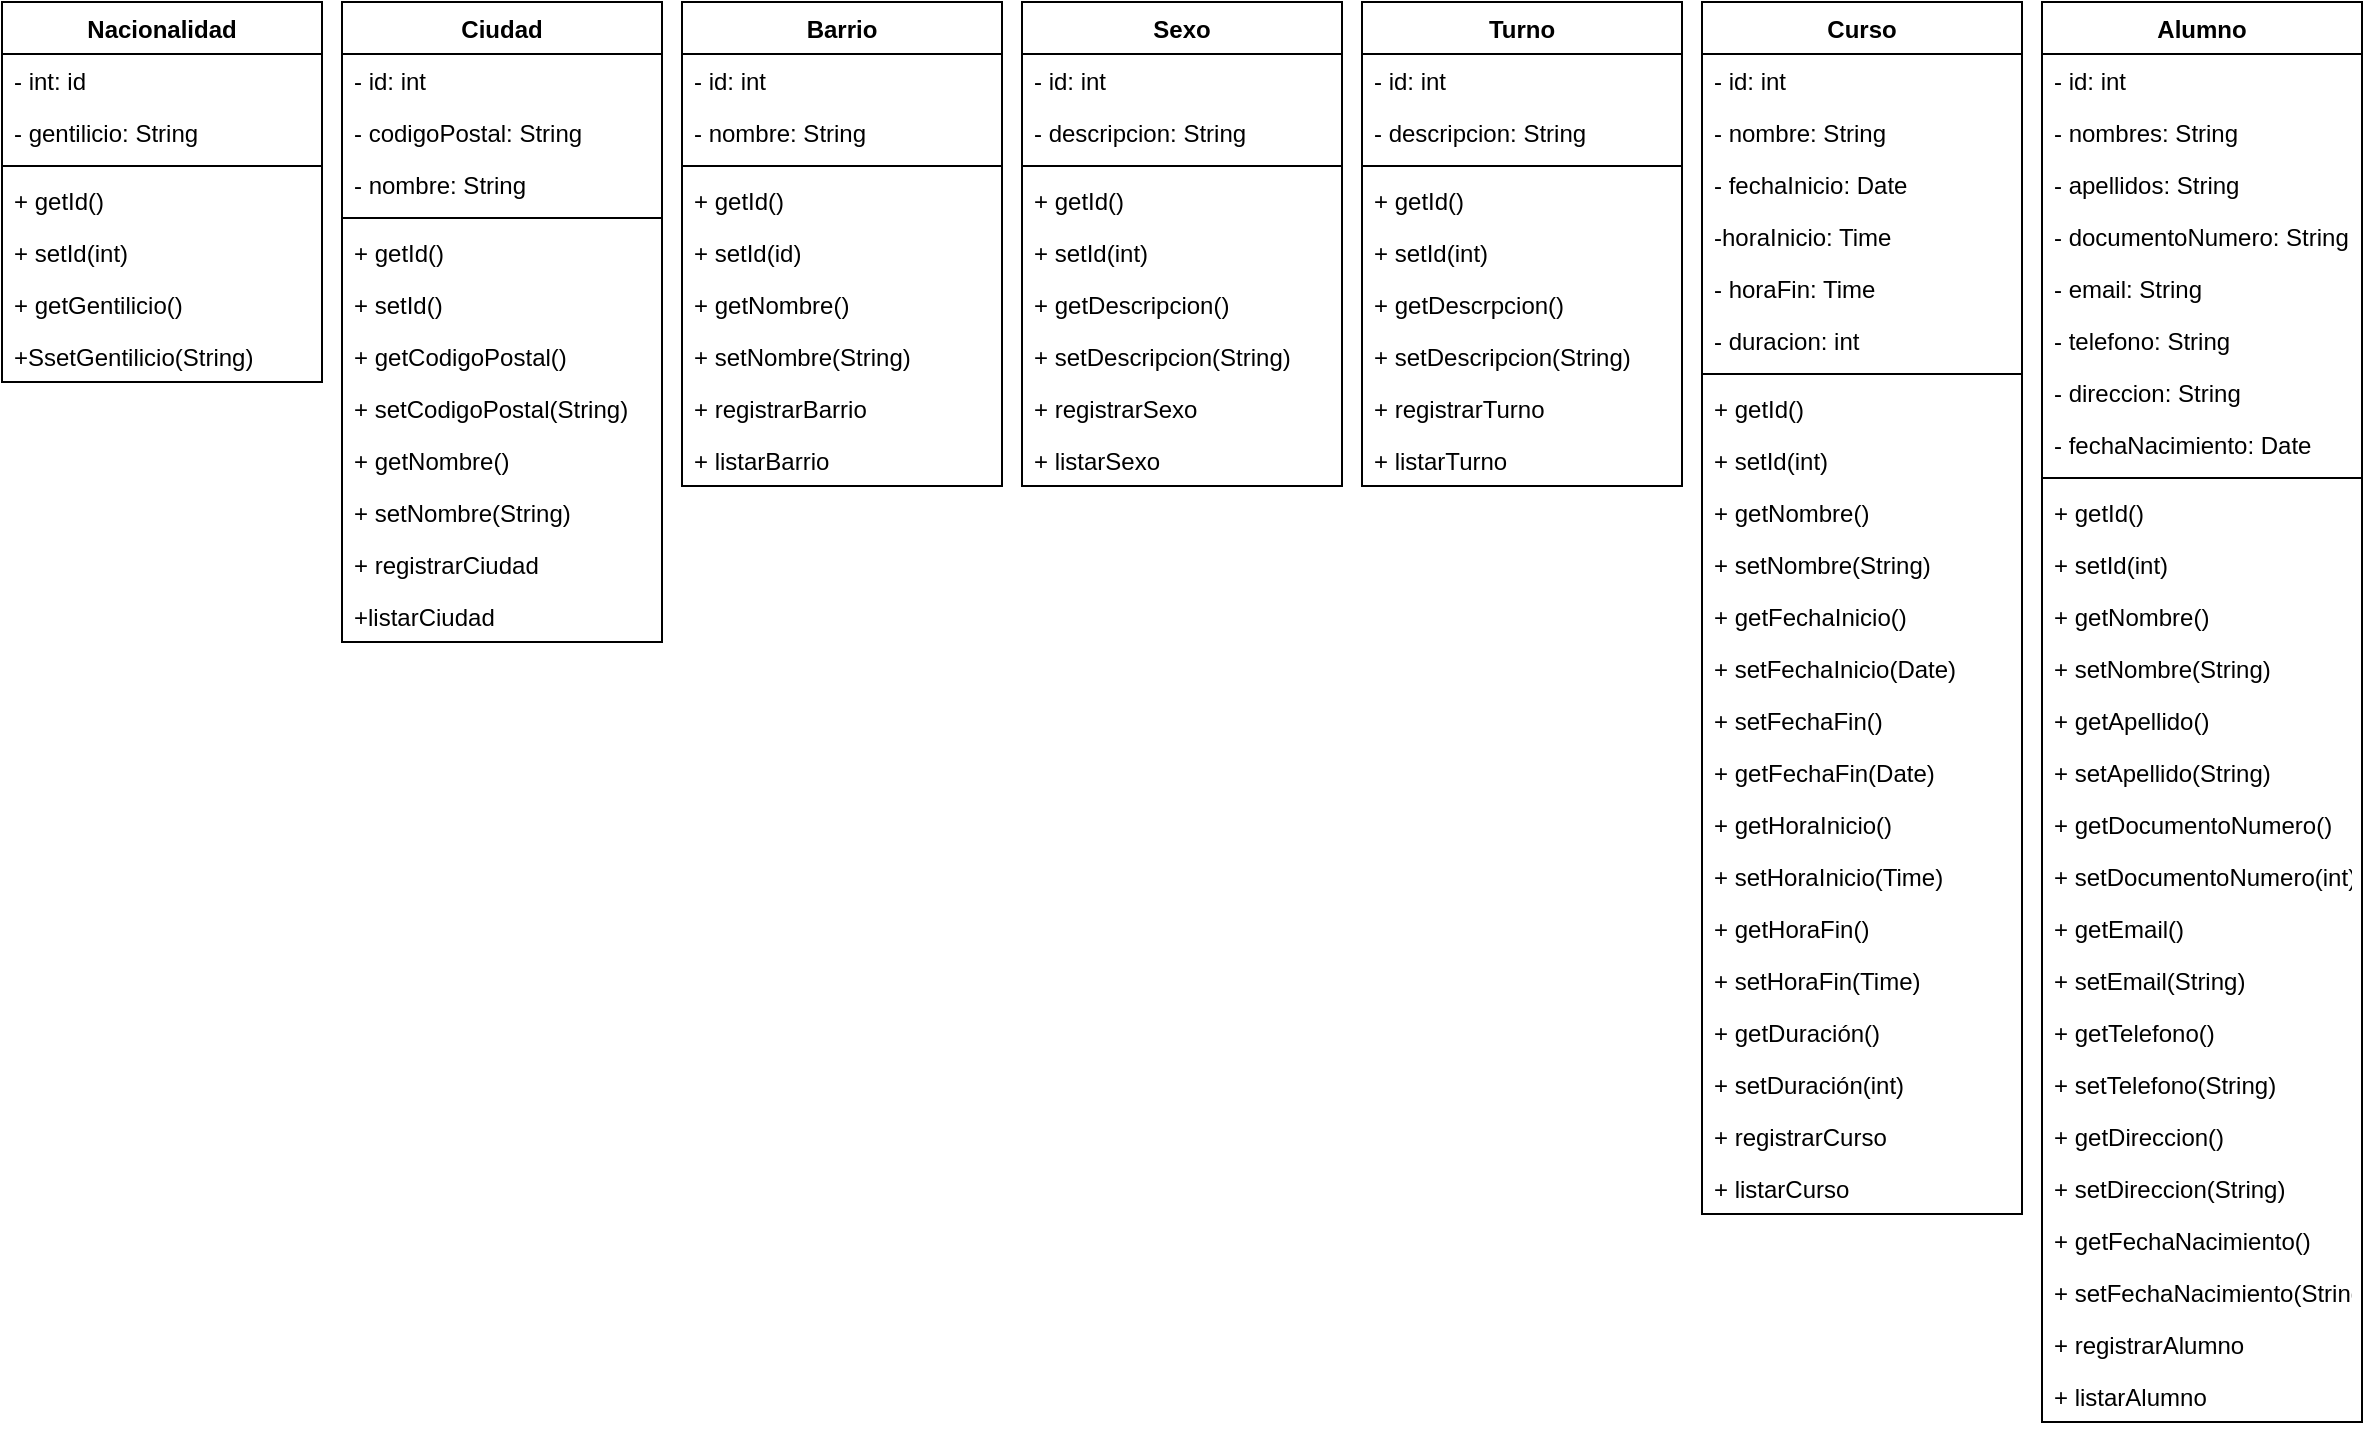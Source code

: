 <mxfile version="20.3.0" type="device"><diagram id="rn4-m8LxekNhN5ATVq9u" name="Página-1"><mxGraphModel dx="766" dy="553" grid="1" gridSize="10" guides="1" tooltips="1" connect="1" arrows="1" fold="1" page="1" pageScale="1" pageWidth="3300" pageHeight="4681" math="0" shadow="0"><root><mxCell id="0"/><mxCell id="1" parent="0"/><mxCell id="VQBss0FVdauAFcU__9U2-1" value="Ciudad" style="swimlane;fontStyle=1;align=center;verticalAlign=top;childLayout=stackLayout;horizontal=1;startSize=26;horizontalStack=0;resizeParent=1;resizeParentMax=0;resizeLast=0;collapsible=1;marginBottom=0;" vertex="1" parent="1"><mxGeometry x="210" y="150" width="160" height="320" as="geometry"/></mxCell><mxCell id="VQBss0FVdauAFcU__9U2-2" value="- id: int" style="text;strokeColor=none;fillColor=none;align=left;verticalAlign=top;spacingLeft=4;spacingRight=4;overflow=hidden;rotatable=0;points=[[0,0.5],[1,0.5]];portConstraint=eastwest;" vertex="1" parent="VQBss0FVdauAFcU__9U2-1"><mxGeometry y="26" width="160" height="26" as="geometry"/></mxCell><mxCell id="VQBss0FVdauAFcU__9U2-5" value="- codigoPostal: String" style="text;strokeColor=none;fillColor=none;align=left;verticalAlign=top;spacingLeft=4;spacingRight=4;overflow=hidden;rotatable=0;points=[[0,0.5],[1,0.5]];portConstraint=eastwest;" vertex="1" parent="VQBss0FVdauAFcU__9U2-1"><mxGeometry y="52" width="160" height="26" as="geometry"/></mxCell><mxCell id="VQBss0FVdauAFcU__9U2-6" value="- nombre: String" style="text;strokeColor=none;fillColor=none;align=left;verticalAlign=top;spacingLeft=4;spacingRight=4;overflow=hidden;rotatable=0;points=[[0,0.5],[1,0.5]];portConstraint=eastwest;" vertex="1" parent="VQBss0FVdauAFcU__9U2-1"><mxGeometry y="78" width="160" height="26" as="geometry"/></mxCell><mxCell id="VQBss0FVdauAFcU__9U2-3" value="" style="line;strokeWidth=1;fillColor=none;align=left;verticalAlign=middle;spacingTop=-1;spacingLeft=3;spacingRight=3;rotatable=0;labelPosition=right;points=[];portConstraint=eastwest;strokeColor=inherit;" vertex="1" parent="VQBss0FVdauAFcU__9U2-1"><mxGeometry y="104" width="160" height="8" as="geometry"/></mxCell><mxCell id="VQBss0FVdauAFcU__9U2-4" value="+ getId()" style="text;strokeColor=none;fillColor=none;align=left;verticalAlign=top;spacingLeft=4;spacingRight=4;overflow=hidden;rotatable=0;points=[[0,0.5],[1,0.5]];portConstraint=eastwest;" vertex="1" parent="VQBss0FVdauAFcU__9U2-1"><mxGeometry y="112" width="160" height="26" as="geometry"/></mxCell><mxCell id="VQBss0FVdauAFcU__9U2-7" value="+ setId()" style="text;strokeColor=none;fillColor=none;align=left;verticalAlign=top;spacingLeft=4;spacingRight=4;overflow=hidden;rotatable=0;points=[[0,0.5],[1,0.5]];portConstraint=eastwest;" vertex="1" parent="VQBss0FVdauAFcU__9U2-1"><mxGeometry y="138" width="160" height="26" as="geometry"/></mxCell><mxCell id="VQBss0FVdauAFcU__9U2-8" value="+ getCodigoPostal()" style="text;strokeColor=none;fillColor=none;align=left;verticalAlign=top;spacingLeft=4;spacingRight=4;overflow=hidden;rotatable=0;points=[[0,0.5],[1,0.5]];portConstraint=eastwest;" vertex="1" parent="VQBss0FVdauAFcU__9U2-1"><mxGeometry y="164" width="160" height="26" as="geometry"/></mxCell><mxCell id="VQBss0FVdauAFcU__9U2-10" value="+ setCodigoPostal(String)" style="text;strokeColor=none;fillColor=none;align=left;verticalAlign=top;spacingLeft=4;spacingRight=4;overflow=hidden;rotatable=0;points=[[0,0.5],[1,0.5]];portConstraint=eastwest;" vertex="1" parent="VQBss0FVdauAFcU__9U2-1"><mxGeometry y="190" width="160" height="26" as="geometry"/></mxCell><mxCell id="VQBss0FVdauAFcU__9U2-9" value="+ getNombre()" style="text;strokeColor=none;fillColor=none;align=left;verticalAlign=top;spacingLeft=4;spacingRight=4;overflow=hidden;rotatable=0;points=[[0,0.5],[1,0.5]];portConstraint=eastwest;" vertex="1" parent="VQBss0FVdauAFcU__9U2-1"><mxGeometry y="216" width="160" height="26" as="geometry"/></mxCell><mxCell id="VQBss0FVdauAFcU__9U2-11" value="+ setNombre(String)" style="text;strokeColor=none;fillColor=none;align=left;verticalAlign=top;spacingLeft=4;spacingRight=4;overflow=hidden;rotatable=0;points=[[0,0.5],[1,0.5]];portConstraint=eastwest;" vertex="1" parent="VQBss0FVdauAFcU__9U2-1"><mxGeometry y="242" width="160" height="26" as="geometry"/></mxCell><mxCell id="VQBss0FVdauAFcU__9U2-12" value="+ registrarCiudad " style="text;strokeColor=none;fillColor=none;align=left;verticalAlign=top;spacingLeft=4;spacingRight=4;overflow=hidden;rotatable=0;points=[[0,0.5],[1,0.5]];portConstraint=eastwest;" vertex="1" parent="VQBss0FVdauAFcU__9U2-1"><mxGeometry y="268" width="160" height="26" as="geometry"/></mxCell><mxCell id="VQBss0FVdauAFcU__9U2-13" value="+listarCiudad" style="text;strokeColor=none;fillColor=none;align=left;verticalAlign=top;spacingLeft=4;spacingRight=4;overflow=hidden;rotatable=0;points=[[0,0.5],[1,0.5]];portConstraint=eastwest;" vertex="1" parent="VQBss0FVdauAFcU__9U2-1"><mxGeometry y="294" width="160" height="26" as="geometry"/></mxCell><mxCell id="VQBss0FVdauAFcU__9U2-31" value="Barrio" style="swimlane;fontStyle=1;align=center;verticalAlign=top;childLayout=stackLayout;horizontal=1;startSize=26;horizontalStack=0;resizeParent=1;resizeParentMax=0;resizeLast=0;collapsible=1;marginBottom=0;" vertex="1" parent="1"><mxGeometry x="380" y="150" width="160" height="242" as="geometry"/></mxCell><mxCell id="VQBss0FVdauAFcU__9U2-32" value="- id: int" style="text;strokeColor=none;fillColor=none;align=left;verticalAlign=top;spacingLeft=4;spacingRight=4;overflow=hidden;rotatable=0;points=[[0,0.5],[1,0.5]];portConstraint=eastwest;" vertex="1" parent="VQBss0FVdauAFcU__9U2-31"><mxGeometry y="26" width="160" height="26" as="geometry"/></mxCell><mxCell id="VQBss0FVdauAFcU__9U2-44" value="- nombre: String" style="text;strokeColor=none;fillColor=none;align=left;verticalAlign=top;spacingLeft=4;spacingRight=4;overflow=hidden;rotatable=0;points=[[0,0.5],[1,0.5]];portConstraint=eastwest;" vertex="1" parent="VQBss0FVdauAFcU__9U2-31"><mxGeometry y="52" width="160" height="26" as="geometry"/></mxCell><mxCell id="VQBss0FVdauAFcU__9U2-33" value="" style="line;strokeWidth=1;fillColor=none;align=left;verticalAlign=middle;spacingTop=-1;spacingLeft=3;spacingRight=3;rotatable=0;labelPosition=right;points=[];portConstraint=eastwest;strokeColor=inherit;" vertex="1" parent="VQBss0FVdauAFcU__9U2-31"><mxGeometry y="78" width="160" height="8" as="geometry"/></mxCell><mxCell id="VQBss0FVdauAFcU__9U2-45" value="+ getId()" style="text;strokeColor=none;fillColor=none;align=left;verticalAlign=top;spacingLeft=4;spacingRight=4;overflow=hidden;rotatable=0;points=[[0,0.5],[1,0.5]];portConstraint=eastwest;" vertex="1" parent="VQBss0FVdauAFcU__9U2-31"><mxGeometry y="86" width="160" height="26" as="geometry"/></mxCell><mxCell id="VQBss0FVdauAFcU__9U2-46" value="+ setId(id)" style="text;strokeColor=none;fillColor=none;align=left;verticalAlign=top;spacingLeft=4;spacingRight=4;overflow=hidden;rotatable=0;points=[[0,0.5],[1,0.5]];portConstraint=eastwest;" vertex="1" parent="VQBss0FVdauAFcU__9U2-31"><mxGeometry y="112" width="160" height="26" as="geometry"/></mxCell><mxCell id="VQBss0FVdauAFcU__9U2-47" value="+ getNombre()" style="text;strokeColor=none;fillColor=none;align=left;verticalAlign=top;spacingLeft=4;spacingRight=4;overflow=hidden;rotatable=0;points=[[0,0.5],[1,0.5]];portConstraint=eastwest;" vertex="1" parent="VQBss0FVdauAFcU__9U2-31"><mxGeometry y="138" width="160" height="26" as="geometry"/></mxCell><mxCell id="VQBss0FVdauAFcU__9U2-49" value="+ setNombre(String)" style="text;strokeColor=none;fillColor=none;align=left;verticalAlign=top;spacingLeft=4;spacingRight=4;overflow=hidden;rotatable=0;points=[[0,0.5],[1,0.5]];portConstraint=eastwest;" vertex="1" parent="VQBss0FVdauAFcU__9U2-31"><mxGeometry y="164" width="160" height="26" as="geometry"/></mxCell><mxCell id="VQBss0FVdauAFcU__9U2-48" value="+ registrarBarrio" style="text;strokeColor=none;fillColor=none;align=left;verticalAlign=top;spacingLeft=4;spacingRight=4;overflow=hidden;rotatable=0;points=[[0,0.5],[1,0.5]];portConstraint=eastwest;" vertex="1" parent="VQBss0FVdauAFcU__9U2-31"><mxGeometry y="190" width="160" height="26" as="geometry"/></mxCell><mxCell id="VQBss0FVdauAFcU__9U2-34" value="+ listarBarrio" style="text;strokeColor=none;fillColor=none;align=left;verticalAlign=top;spacingLeft=4;spacingRight=4;overflow=hidden;rotatable=0;points=[[0,0.5],[1,0.5]];portConstraint=eastwest;" vertex="1" parent="VQBss0FVdauAFcU__9U2-31"><mxGeometry y="216" width="160" height="26" as="geometry"/></mxCell><mxCell id="VQBss0FVdauAFcU__9U2-36" value="Nacionalidad" style="swimlane;fontStyle=1;align=center;verticalAlign=top;childLayout=stackLayout;horizontal=1;startSize=26;horizontalStack=0;resizeParent=1;resizeParentMax=0;resizeLast=0;collapsible=1;marginBottom=0;" vertex="1" parent="1"><mxGeometry x="40" y="150" width="160" height="190" as="geometry"/></mxCell><mxCell id="VQBss0FVdauAFcU__9U2-37" value="- int: id" style="text;strokeColor=none;fillColor=none;align=left;verticalAlign=top;spacingLeft=4;spacingRight=4;overflow=hidden;rotatable=0;points=[[0,0.5],[1,0.5]];portConstraint=eastwest;" vertex="1" parent="VQBss0FVdauAFcU__9U2-36"><mxGeometry y="26" width="160" height="26" as="geometry"/></mxCell><mxCell id="VQBss0FVdauAFcU__9U2-40" value="- gentilicio: String" style="text;strokeColor=none;fillColor=none;align=left;verticalAlign=top;spacingLeft=4;spacingRight=4;overflow=hidden;rotatable=0;points=[[0,0.5],[1,0.5]];portConstraint=eastwest;" vertex="1" parent="VQBss0FVdauAFcU__9U2-36"><mxGeometry y="52" width="160" height="26" as="geometry"/></mxCell><mxCell id="VQBss0FVdauAFcU__9U2-38" value="" style="line;strokeWidth=1;fillColor=none;align=left;verticalAlign=middle;spacingTop=-1;spacingLeft=3;spacingRight=3;rotatable=0;labelPosition=right;points=[];portConstraint=eastwest;strokeColor=inherit;" vertex="1" parent="VQBss0FVdauAFcU__9U2-36"><mxGeometry y="78" width="160" height="8" as="geometry"/></mxCell><mxCell id="VQBss0FVdauAFcU__9U2-39" value="+ getId()" style="text;strokeColor=none;fillColor=none;align=left;verticalAlign=top;spacingLeft=4;spacingRight=4;overflow=hidden;rotatable=0;points=[[0,0.5],[1,0.5]];portConstraint=eastwest;" vertex="1" parent="VQBss0FVdauAFcU__9U2-36"><mxGeometry y="86" width="160" height="26" as="geometry"/></mxCell><mxCell id="VQBss0FVdauAFcU__9U2-41" value="+ setId(int)" style="text;strokeColor=none;fillColor=none;align=left;verticalAlign=top;spacingLeft=4;spacingRight=4;overflow=hidden;rotatable=0;points=[[0,0.5],[1,0.5]];portConstraint=eastwest;" vertex="1" parent="VQBss0FVdauAFcU__9U2-36"><mxGeometry y="112" width="160" height="26" as="geometry"/></mxCell><mxCell id="VQBss0FVdauAFcU__9U2-42" value="+ getGentilicio()" style="text;strokeColor=none;fillColor=none;align=left;verticalAlign=top;spacingLeft=4;spacingRight=4;overflow=hidden;rotatable=0;points=[[0,0.5],[1,0.5]];portConstraint=eastwest;" vertex="1" parent="VQBss0FVdauAFcU__9U2-36"><mxGeometry y="138" width="160" height="26" as="geometry"/></mxCell><mxCell id="VQBss0FVdauAFcU__9U2-43" value="+SsetGentilicio(String)" style="text;strokeColor=none;fillColor=none;align=left;verticalAlign=top;spacingLeft=4;spacingRight=4;overflow=hidden;rotatable=0;points=[[0,0.5],[1,0.5]];portConstraint=eastwest;" vertex="1" parent="VQBss0FVdauAFcU__9U2-36"><mxGeometry y="164" width="160" height="26" as="geometry"/></mxCell><mxCell id="VQBss0FVdauAFcU__9U2-50" value="Sexo" style="swimlane;fontStyle=1;align=center;verticalAlign=top;childLayout=stackLayout;horizontal=1;startSize=26;horizontalStack=0;resizeParent=1;resizeParentMax=0;resizeLast=0;collapsible=1;marginBottom=0;" vertex="1" parent="1"><mxGeometry x="550" y="150" width="160" height="242" as="geometry"/></mxCell><mxCell id="VQBss0FVdauAFcU__9U2-51" value="- id: int" style="text;strokeColor=none;fillColor=none;align=left;verticalAlign=top;spacingLeft=4;spacingRight=4;overflow=hidden;rotatable=0;points=[[0,0.5],[1,0.5]];portConstraint=eastwest;" vertex="1" parent="VQBss0FVdauAFcU__9U2-50"><mxGeometry y="26" width="160" height="26" as="geometry"/></mxCell><mxCell id="VQBss0FVdauAFcU__9U2-54" value="- descripcion: String" style="text;strokeColor=none;fillColor=none;align=left;verticalAlign=top;spacingLeft=4;spacingRight=4;overflow=hidden;rotatable=0;points=[[0,0.5],[1,0.5]];portConstraint=eastwest;" vertex="1" parent="VQBss0FVdauAFcU__9U2-50"><mxGeometry y="52" width="160" height="26" as="geometry"/></mxCell><mxCell id="VQBss0FVdauAFcU__9U2-52" value="" style="line;strokeWidth=1;fillColor=none;align=left;verticalAlign=middle;spacingTop=-1;spacingLeft=3;spacingRight=3;rotatable=0;labelPosition=right;points=[];portConstraint=eastwest;strokeColor=inherit;" vertex="1" parent="VQBss0FVdauAFcU__9U2-50"><mxGeometry y="78" width="160" height="8" as="geometry"/></mxCell><mxCell id="VQBss0FVdauAFcU__9U2-53" value="+ getId()" style="text;strokeColor=none;fillColor=none;align=left;verticalAlign=top;spacingLeft=4;spacingRight=4;overflow=hidden;rotatable=0;points=[[0,0.5],[1,0.5]];portConstraint=eastwest;" vertex="1" parent="VQBss0FVdauAFcU__9U2-50"><mxGeometry y="86" width="160" height="26" as="geometry"/></mxCell><mxCell id="VQBss0FVdauAFcU__9U2-55" value="+ setId(int)" style="text;strokeColor=none;fillColor=none;align=left;verticalAlign=top;spacingLeft=4;spacingRight=4;overflow=hidden;rotatable=0;points=[[0,0.5],[1,0.5]];portConstraint=eastwest;" vertex="1" parent="VQBss0FVdauAFcU__9U2-50"><mxGeometry y="112" width="160" height="26" as="geometry"/></mxCell><mxCell id="VQBss0FVdauAFcU__9U2-56" value="+ getDescripcion()" style="text;strokeColor=none;fillColor=none;align=left;verticalAlign=top;spacingLeft=4;spacingRight=4;overflow=hidden;rotatable=0;points=[[0,0.5],[1,0.5]];portConstraint=eastwest;" vertex="1" parent="VQBss0FVdauAFcU__9U2-50"><mxGeometry y="138" width="160" height="26" as="geometry"/></mxCell><mxCell id="VQBss0FVdauAFcU__9U2-57" value="+ setDescripcion(String)" style="text;strokeColor=none;fillColor=none;align=left;verticalAlign=top;spacingLeft=4;spacingRight=4;overflow=hidden;rotatable=0;points=[[0,0.5],[1,0.5]];portConstraint=eastwest;" vertex="1" parent="VQBss0FVdauAFcU__9U2-50"><mxGeometry y="164" width="160" height="26" as="geometry"/></mxCell><mxCell id="VQBss0FVdauAFcU__9U2-58" value="+ registrarSexo" style="text;strokeColor=none;fillColor=none;align=left;verticalAlign=top;spacingLeft=4;spacingRight=4;overflow=hidden;rotatable=0;points=[[0,0.5],[1,0.5]];portConstraint=eastwest;" vertex="1" parent="VQBss0FVdauAFcU__9U2-50"><mxGeometry y="190" width="160" height="26" as="geometry"/></mxCell><mxCell id="VQBss0FVdauAFcU__9U2-59" value="+ listarSexo" style="text;strokeColor=none;fillColor=none;align=left;verticalAlign=top;spacingLeft=4;spacingRight=4;overflow=hidden;rotatable=0;points=[[0,0.5],[1,0.5]];portConstraint=eastwest;" vertex="1" parent="VQBss0FVdauAFcU__9U2-50"><mxGeometry y="216" width="160" height="26" as="geometry"/></mxCell><mxCell id="VQBss0FVdauAFcU__9U2-60" value="Turno" style="swimlane;fontStyle=1;align=center;verticalAlign=top;childLayout=stackLayout;horizontal=1;startSize=26;horizontalStack=0;resizeParent=1;resizeParentMax=0;resizeLast=0;collapsible=1;marginBottom=0;" vertex="1" parent="1"><mxGeometry x="720" y="150" width="160" height="242" as="geometry"/></mxCell><mxCell id="VQBss0FVdauAFcU__9U2-61" value="- id: int" style="text;strokeColor=none;fillColor=none;align=left;verticalAlign=top;spacingLeft=4;spacingRight=4;overflow=hidden;rotatable=0;points=[[0,0.5],[1,0.5]];portConstraint=eastwest;" vertex="1" parent="VQBss0FVdauAFcU__9U2-60"><mxGeometry y="26" width="160" height="26" as="geometry"/></mxCell><mxCell id="VQBss0FVdauAFcU__9U2-64" value="- descripcion: String" style="text;strokeColor=none;fillColor=none;align=left;verticalAlign=top;spacingLeft=4;spacingRight=4;overflow=hidden;rotatable=0;points=[[0,0.5],[1,0.5]];portConstraint=eastwest;" vertex="1" parent="VQBss0FVdauAFcU__9U2-60"><mxGeometry y="52" width="160" height="26" as="geometry"/></mxCell><mxCell id="VQBss0FVdauAFcU__9U2-62" value="" style="line;strokeWidth=1;fillColor=none;align=left;verticalAlign=middle;spacingTop=-1;spacingLeft=3;spacingRight=3;rotatable=0;labelPosition=right;points=[];portConstraint=eastwest;strokeColor=inherit;" vertex="1" parent="VQBss0FVdauAFcU__9U2-60"><mxGeometry y="78" width="160" height="8" as="geometry"/></mxCell><mxCell id="VQBss0FVdauAFcU__9U2-63" value="+ getId()" style="text;strokeColor=none;fillColor=none;align=left;verticalAlign=top;spacingLeft=4;spacingRight=4;overflow=hidden;rotatable=0;points=[[0,0.5],[1,0.5]];portConstraint=eastwest;" vertex="1" parent="VQBss0FVdauAFcU__9U2-60"><mxGeometry y="86" width="160" height="26" as="geometry"/></mxCell><mxCell id="VQBss0FVdauAFcU__9U2-65" value="+ setId(int)" style="text;strokeColor=none;fillColor=none;align=left;verticalAlign=top;spacingLeft=4;spacingRight=4;overflow=hidden;rotatable=0;points=[[0,0.5],[1,0.5]];portConstraint=eastwest;" vertex="1" parent="VQBss0FVdauAFcU__9U2-60"><mxGeometry y="112" width="160" height="26" as="geometry"/></mxCell><mxCell id="VQBss0FVdauAFcU__9U2-67" value="+ getDescrpcion()" style="text;strokeColor=none;fillColor=none;align=left;verticalAlign=top;spacingLeft=4;spacingRight=4;overflow=hidden;rotatable=0;points=[[0,0.5],[1,0.5]];portConstraint=eastwest;" vertex="1" parent="VQBss0FVdauAFcU__9U2-60"><mxGeometry y="138" width="160" height="26" as="geometry"/></mxCell><mxCell id="VQBss0FVdauAFcU__9U2-66" value="+ setDescripcion(String)" style="text;strokeColor=none;fillColor=none;align=left;verticalAlign=top;spacingLeft=4;spacingRight=4;overflow=hidden;rotatable=0;points=[[0,0.5],[1,0.5]];portConstraint=eastwest;" vertex="1" parent="VQBss0FVdauAFcU__9U2-60"><mxGeometry y="164" width="160" height="26" as="geometry"/></mxCell><mxCell id="VQBss0FVdauAFcU__9U2-68" value="+ registrarTurno" style="text;strokeColor=none;fillColor=none;align=left;verticalAlign=top;spacingLeft=4;spacingRight=4;overflow=hidden;rotatable=0;points=[[0,0.5],[1,0.5]];portConstraint=eastwest;" vertex="1" parent="VQBss0FVdauAFcU__9U2-60"><mxGeometry y="190" width="160" height="26" as="geometry"/></mxCell><mxCell id="VQBss0FVdauAFcU__9U2-69" value="+ listarTurno" style="text;strokeColor=none;fillColor=none;align=left;verticalAlign=top;spacingLeft=4;spacingRight=4;overflow=hidden;rotatable=0;points=[[0,0.5],[1,0.5]];portConstraint=eastwest;" vertex="1" parent="VQBss0FVdauAFcU__9U2-60"><mxGeometry y="216" width="160" height="26" as="geometry"/></mxCell><mxCell id="VQBss0FVdauAFcU__9U2-70" value="Curso" style="swimlane;fontStyle=1;align=center;verticalAlign=top;childLayout=stackLayout;horizontal=1;startSize=26;horizontalStack=0;resizeParent=1;resizeParentMax=0;resizeLast=0;collapsible=1;marginBottom=0;" vertex="1" parent="1"><mxGeometry x="890" y="150" width="160" height="606" as="geometry"/></mxCell><mxCell id="VQBss0FVdauAFcU__9U2-71" value="- id: int" style="text;strokeColor=none;fillColor=none;align=left;verticalAlign=top;spacingLeft=4;spacingRight=4;overflow=hidden;rotatable=0;points=[[0,0.5],[1,0.5]];portConstraint=eastwest;" vertex="1" parent="VQBss0FVdauAFcU__9U2-70"><mxGeometry y="26" width="160" height="26" as="geometry"/></mxCell><mxCell id="VQBss0FVdauAFcU__9U2-74" value="- nombre: String" style="text;strokeColor=none;fillColor=none;align=left;verticalAlign=top;spacingLeft=4;spacingRight=4;overflow=hidden;rotatable=0;points=[[0,0.5],[1,0.5]];portConstraint=eastwest;" vertex="1" parent="VQBss0FVdauAFcU__9U2-70"><mxGeometry y="52" width="160" height="26" as="geometry"/></mxCell><mxCell id="VQBss0FVdauAFcU__9U2-75" value="- fechaInicio: Date" style="text;strokeColor=none;fillColor=none;align=left;verticalAlign=top;spacingLeft=4;spacingRight=4;overflow=hidden;rotatable=0;points=[[0,0.5],[1,0.5]];portConstraint=eastwest;" vertex="1" parent="VQBss0FVdauAFcU__9U2-70"><mxGeometry y="78" width="160" height="26" as="geometry"/></mxCell><mxCell id="VQBss0FVdauAFcU__9U2-77" value="-horaInicio: Time" style="text;strokeColor=none;fillColor=none;align=left;verticalAlign=top;spacingLeft=4;spacingRight=4;overflow=hidden;rotatable=0;points=[[0,0.5],[1,0.5]];portConstraint=eastwest;" vertex="1" parent="VQBss0FVdauAFcU__9U2-70"><mxGeometry y="104" width="160" height="26" as="geometry"/></mxCell><mxCell id="VQBss0FVdauAFcU__9U2-76" value="- horaFin: Time" style="text;strokeColor=none;fillColor=none;align=left;verticalAlign=top;spacingLeft=4;spacingRight=4;overflow=hidden;rotatable=0;points=[[0,0.5],[1,0.5]];portConstraint=eastwest;" vertex="1" parent="VQBss0FVdauAFcU__9U2-70"><mxGeometry y="130" width="160" height="26" as="geometry"/></mxCell><mxCell id="VQBss0FVdauAFcU__9U2-78" value="- duracion: int" style="text;strokeColor=none;fillColor=none;align=left;verticalAlign=top;spacingLeft=4;spacingRight=4;overflow=hidden;rotatable=0;points=[[0,0.5],[1,0.5]];portConstraint=eastwest;" vertex="1" parent="VQBss0FVdauAFcU__9U2-70"><mxGeometry y="156" width="160" height="26" as="geometry"/></mxCell><mxCell id="VQBss0FVdauAFcU__9U2-72" value="" style="line;strokeWidth=1;fillColor=none;align=left;verticalAlign=middle;spacingTop=-1;spacingLeft=3;spacingRight=3;rotatable=0;labelPosition=right;points=[];portConstraint=eastwest;strokeColor=inherit;" vertex="1" parent="VQBss0FVdauAFcU__9U2-70"><mxGeometry y="182" width="160" height="8" as="geometry"/></mxCell><mxCell id="VQBss0FVdauAFcU__9U2-73" value="+ getId()" style="text;strokeColor=none;fillColor=none;align=left;verticalAlign=top;spacingLeft=4;spacingRight=4;overflow=hidden;rotatable=0;points=[[0,0.5],[1,0.5]];portConstraint=eastwest;" vertex="1" parent="VQBss0FVdauAFcU__9U2-70"><mxGeometry y="190" width="160" height="26" as="geometry"/></mxCell><mxCell id="VQBss0FVdauAFcU__9U2-80" value="+ setId(int)" style="text;strokeColor=none;fillColor=none;align=left;verticalAlign=top;spacingLeft=4;spacingRight=4;overflow=hidden;rotatable=0;points=[[0,0.5],[1,0.5]];portConstraint=eastwest;" vertex="1" parent="VQBss0FVdauAFcU__9U2-70"><mxGeometry y="216" width="160" height="26" as="geometry"/></mxCell><mxCell id="VQBss0FVdauAFcU__9U2-82" value="+ getNombre()" style="text;strokeColor=none;fillColor=none;align=left;verticalAlign=top;spacingLeft=4;spacingRight=4;overflow=hidden;rotatable=0;points=[[0,0.5],[1,0.5]];portConstraint=eastwest;" vertex="1" parent="VQBss0FVdauAFcU__9U2-70"><mxGeometry y="242" width="160" height="26" as="geometry"/></mxCell><mxCell id="VQBss0FVdauAFcU__9U2-87" value="+ setNombre(String)" style="text;strokeColor=none;fillColor=none;align=left;verticalAlign=top;spacingLeft=4;spacingRight=4;overflow=hidden;rotatable=0;points=[[0,0.5],[1,0.5]];portConstraint=eastwest;" vertex="1" parent="VQBss0FVdauAFcU__9U2-70"><mxGeometry y="268" width="160" height="26" as="geometry"/></mxCell><mxCell id="VQBss0FVdauAFcU__9U2-83" value="+ getFechaInicio()" style="text;strokeColor=none;fillColor=none;align=left;verticalAlign=top;spacingLeft=4;spacingRight=4;overflow=hidden;rotatable=0;points=[[0,0.5],[1,0.5]];portConstraint=eastwest;" vertex="1" parent="VQBss0FVdauAFcU__9U2-70"><mxGeometry y="294" width="160" height="26" as="geometry"/></mxCell><mxCell id="VQBss0FVdauAFcU__9U2-88" value="+ setFechaInicio(Date)" style="text;strokeColor=none;fillColor=none;align=left;verticalAlign=top;spacingLeft=4;spacingRight=4;overflow=hidden;rotatable=0;points=[[0,0.5],[1,0.5]];portConstraint=eastwest;" vertex="1" parent="VQBss0FVdauAFcU__9U2-70"><mxGeometry y="320" width="160" height="26" as="geometry"/></mxCell><mxCell id="VQBss0FVdauAFcU__9U2-89" value="+ setFechaFin()" style="text;strokeColor=none;fillColor=none;align=left;verticalAlign=top;spacingLeft=4;spacingRight=4;overflow=hidden;rotatable=0;points=[[0,0.5],[1,0.5]];portConstraint=eastwest;" vertex="1" parent="VQBss0FVdauAFcU__9U2-70"><mxGeometry y="346" width="160" height="26" as="geometry"/></mxCell><mxCell id="VQBss0FVdauAFcU__9U2-81" value="+ getFechaFin(Date)" style="text;strokeColor=none;fillColor=none;align=left;verticalAlign=top;spacingLeft=4;spacingRight=4;overflow=hidden;rotatable=0;points=[[0,0.5],[1,0.5]];portConstraint=eastwest;" vertex="1" parent="VQBss0FVdauAFcU__9U2-70"><mxGeometry y="372" width="160" height="26" as="geometry"/></mxCell><mxCell id="VQBss0FVdauAFcU__9U2-79" value="+ getHoraInicio()" style="text;strokeColor=none;fillColor=none;align=left;verticalAlign=top;spacingLeft=4;spacingRight=4;overflow=hidden;rotatable=0;points=[[0,0.5],[1,0.5]];portConstraint=eastwest;" vertex="1" parent="VQBss0FVdauAFcU__9U2-70"><mxGeometry y="398" width="160" height="26" as="geometry"/></mxCell><mxCell id="VQBss0FVdauAFcU__9U2-84" value="+ setHoraInicio(Time)" style="text;strokeColor=none;fillColor=none;align=left;verticalAlign=top;spacingLeft=4;spacingRight=4;overflow=hidden;rotatable=0;points=[[0,0.5],[1,0.5]];portConstraint=eastwest;" vertex="1" parent="VQBss0FVdauAFcU__9U2-70"><mxGeometry y="424" width="160" height="26" as="geometry"/></mxCell><mxCell id="VQBss0FVdauAFcU__9U2-86" value="+ getHoraFin()" style="text;strokeColor=none;fillColor=none;align=left;verticalAlign=top;spacingLeft=4;spacingRight=4;overflow=hidden;rotatable=0;points=[[0,0.5],[1,0.5]];portConstraint=eastwest;" vertex="1" parent="VQBss0FVdauAFcU__9U2-70"><mxGeometry y="450" width="160" height="26" as="geometry"/></mxCell><mxCell id="VQBss0FVdauAFcU__9U2-85" value="+ setHoraFin(Time)" style="text;strokeColor=none;fillColor=none;align=left;verticalAlign=top;spacingLeft=4;spacingRight=4;overflow=hidden;rotatable=0;points=[[0,0.5],[1,0.5]];portConstraint=eastwest;" vertex="1" parent="VQBss0FVdauAFcU__9U2-70"><mxGeometry y="476" width="160" height="26" as="geometry"/></mxCell><mxCell id="VQBss0FVdauAFcU__9U2-90" value="+ getDuración()" style="text;strokeColor=none;fillColor=none;align=left;verticalAlign=top;spacingLeft=4;spacingRight=4;overflow=hidden;rotatable=0;points=[[0,0.5],[1,0.5]];portConstraint=eastwest;" vertex="1" parent="VQBss0FVdauAFcU__9U2-70"><mxGeometry y="502" width="160" height="26" as="geometry"/></mxCell><mxCell id="VQBss0FVdauAFcU__9U2-91" value="+ setDuración(int)" style="text;strokeColor=none;fillColor=none;align=left;verticalAlign=top;spacingLeft=4;spacingRight=4;overflow=hidden;rotatable=0;points=[[0,0.5],[1,0.5]];portConstraint=eastwest;" vertex="1" parent="VQBss0FVdauAFcU__9U2-70"><mxGeometry y="528" width="160" height="26" as="geometry"/></mxCell><mxCell id="VQBss0FVdauAFcU__9U2-92" value="+ registrarCurso" style="text;strokeColor=none;fillColor=none;align=left;verticalAlign=top;spacingLeft=4;spacingRight=4;overflow=hidden;rotatable=0;points=[[0,0.5],[1,0.5]];portConstraint=eastwest;" vertex="1" parent="VQBss0FVdauAFcU__9U2-70"><mxGeometry y="554" width="160" height="26" as="geometry"/></mxCell><mxCell id="VQBss0FVdauAFcU__9U2-93" value="+ listarCurso" style="text;strokeColor=none;fillColor=none;align=left;verticalAlign=top;spacingLeft=4;spacingRight=4;overflow=hidden;rotatable=0;points=[[0,0.5],[1,0.5]];portConstraint=eastwest;" vertex="1" parent="VQBss0FVdauAFcU__9U2-70"><mxGeometry y="580" width="160" height="26" as="geometry"/></mxCell><mxCell id="VQBss0FVdauAFcU__9U2-94" value="Alumno" style="swimlane;fontStyle=1;align=center;verticalAlign=top;childLayout=stackLayout;horizontal=1;startSize=26;horizontalStack=0;resizeParent=1;resizeParentMax=0;resizeLast=0;collapsible=1;marginBottom=0;" vertex="1" parent="1"><mxGeometry x="1060" y="150" width="160" height="710" as="geometry"/></mxCell><mxCell id="VQBss0FVdauAFcU__9U2-95" value="- id: int" style="text;strokeColor=none;fillColor=none;align=left;verticalAlign=top;spacingLeft=4;spacingRight=4;overflow=hidden;rotatable=0;points=[[0,0.5],[1,0.5]];portConstraint=eastwest;" vertex="1" parent="VQBss0FVdauAFcU__9U2-94"><mxGeometry y="26" width="160" height="26" as="geometry"/></mxCell><mxCell id="VQBss0FVdauAFcU__9U2-96" value="- nombres: String" style="text;strokeColor=none;fillColor=none;align=left;verticalAlign=top;spacingLeft=4;spacingRight=4;overflow=hidden;rotatable=0;points=[[0,0.5],[1,0.5]];portConstraint=eastwest;" vertex="1" parent="VQBss0FVdauAFcU__9U2-94"><mxGeometry y="52" width="160" height="26" as="geometry"/></mxCell><mxCell id="VQBss0FVdauAFcU__9U2-104" value="- apellidos: String" style="text;strokeColor=none;fillColor=none;align=left;verticalAlign=top;spacingLeft=4;spacingRight=4;overflow=hidden;rotatable=0;points=[[0,0.5],[1,0.5]];portConstraint=eastwest;" vertex="1" parent="VQBss0FVdauAFcU__9U2-94"><mxGeometry y="78" width="160" height="26" as="geometry"/></mxCell><mxCell id="VQBss0FVdauAFcU__9U2-105" value="- documentoNumero: String" style="text;strokeColor=none;fillColor=none;align=left;verticalAlign=top;spacingLeft=4;spacingRight=4;overflow=hidden;rotatable=0;points=[[0,0.5],[1,0.5]];portConstraint=eastwest;" vertex="1" parent="VQBss0FVdauAFcU__9U2-94"><mxGeometry y="104" width="160" height="26" as="geometry"/></mxCell><mxCell id="VQBss0FVdauAFcU__9U2-106" value="- email: String" style="text;strokeColor=none;fillColor=none;align=left;verticalAlign=top;spacingLeft=4;spacingRight=4;overflow=hidden;rotatable=0;points=[[0,0.5],[1,0.5]];portConstraint=eastwest;" vertex="1" parent="VQBss0FVdauAFcU__9U2-94"><mxGeometry y="130" width="160" height="26" as="geometry"/></mxCell><mxCell id="VQBss0FVdauAFcU__9U2-117" value="- telefono: String" style="text;strokeColor=none;fillColor=none;align=left;verticalAlign=top;spacingLeft=4;spacingRight=4;overflow=hidden;rotatable=0;points=[[0,0.5],[1,0.5]];portConstraint=eastwest;" vertex="1" parent="VQBss0FVdauAFcU__9U2-94"><mxGeometry y="156" width="160" height="26" as="geometry"/></mxCell><mxCell id="VQBss0FVdauAFcU__9U2-107" value="- direccion: String" style="text;strokeColor=none;fillColor=none;align=left;verticalAlign=top;spacingLeft=4;spacingRight=4;overflow=hidden;rotatable=0;points=[[0,0.5],[1,0.5]];portConstraint=eastwest;" vertex="1" parent="VQBss0FVdauAFcU__9U2-94"><mxGeometry y="182" width="160" height="26" as="geometry"/></mxCell><mxCell id="VQBss0FVdauAFcU__9U2-108" value="- fechaNacimiento: Date" style="text;strokeColor=none;fillColor=none;align=left;verticalAlign=top;spacingLeft=4;spacingRight=4;overflow=hidden;rotatable=0;points=[[0,0.5],[1,0.5]];portConstraint=eastwest;" vertex="1" parent="VQBss0FVdauAFcU__9U2-94"><mxGeometry y="208" width="160" height="26" as="geometry"/></mxCell><mxCell id="VQBss0FVdauAFcU__9U2-97" value="" style="line;strokeWidth=1;fillColor=none;align=left;verticalAlign=middle;spacingTop=-1;spacingLeft=3;spacingRight=3;rotatable=0;labelPosition=right;points=[];portConstraint=eastwest;strokeColor=inherit;" vertex="1" parent="VQBss0FVdauAFcU__9U2-94"><mxGeometry y="234" width="160" height="8" as="geometry"/></mxCell><mxCell id="VQBss0FVdauAFcU__9U2-98" value="+ getId()" style="text;strokeColor=none;fillColor=none;align=left;verticalAlign=top;spacingLeft=4;spacingRight=4;overflow=hidden;rotatable=0;points=[[0,0.5],[1,0.5]];portConstraint=eastwest;" vertex="1" parent="VQBss0FVdauAFcU__9U2-94"><mxGeometry y="242" width="160" height="26" as="geometry"/></mxCell><mxCell id="VQBss0FVdauAFcU__9U2-99" value="+ setId(int)" style="text;strokeColor=none;fillColor=none;align=left;verticalAlign=top;spacingLeft=4;spacingRight=4;overflow=hidden;rotatable=0;points=[[0,0.5],[1,0.5]];portConstraint=eastwest;" vertex="1" parent="VQBss0FVdauAFcU__9U2-94"><mxGeometry y="268" width="160" height="26" as="geometry"/></mxCell><mxCell id="VQBss0FVdauAFcU__9U2-100" value="+ getNombre()" style="text;strokeColor=none;fillColor=none;align=left;verticalAlign=top;spacingLeft=4;spacingRight=4;overflow=hidden;rotatable=0;points=[[0,0.5],[1,0.5]];portConstraint=eastwest;" vertex="1" parent="VQBss0FVdauAFcU__9U2-94"><mxGeometry y="294" width="160" height="26" as="geometry"/></mxCell><mxCell id="VQBss0FVdauAFcU__9U2-101" value="+ setNombre(String)" style="text;strokeColor=none;fillColor=none;align=left;verticalAlign=top;spacingLeft=4;spacingRight=4;overflow=hidden;rotatable=0;points=[[0,0.5],[1,0.5]];portConstraint=eastwest;" vertex="1" parent="VQBss0FVdauAFcU__9U2-94"><mxGeometry y="320" width="160" height="26" as="geometry"/></mxCell><mxCell id="VQBss0FVdauAFcU__9U2-110" value="+ getApellido()" style="text;strokeColor=none;fillColor=none;align=left;verticalAlign=top;spacingLeft=4;spacingRight=4;overflow=hidden;rotatable=0;points=[[0,0.5],[1,0.5]];portConstraint=eastwest;" vertex="1" parent="VQBss0FVdauAFcU__9U2-94"><mxGeometry y="346" width="160" height="26" as="geometry"/></mxCell><mxCell id="VQBss0FVdauAFcU__9U2-111" value="+ setApellido(String)" style="text;strokeColor=none;fillColor=none;align=left;verticalAlign=top;spacingLeft=4;spacingRight=4;overflow=hidden;rotatable=0;points=[[0,0.5],[1,0.5]];portConstraint=eastwest;" vertex="1" parent="VQBss0FVdauAFcU__9U2-94"><mxGeometry y="372" width="160" height="26" as="geometry"/></mxCell><mxCell id="VQBss0FVdauAFcU__9U2-112" value="+ getDocumentoNumero()" style="text;strokeColor=none;fillColor=none;align=left;verticalAlign=top;spacingLeft=4;spacingRight=4;overflow=hidden;rotatable=0;points=[[0,0.5],[1,0.5]];portConstraint=eastwest;" vertex="1" parent="VQBss0FVdauAFcU__9U2-94"><mxGeometry y="398" width="160" height="26" as="geometry"/></mxCell><mxCell id="VQBss0FVdauAFcU__9U2-114" value="+ setDocumentoNumero(int)" style="text;strokeColor=none;fillColor=none;align=left;verticalAlign=top;spacingLeft=4;spacingRight=4;overflow=hidden;rotatable=0;points=[[0,0.5],[1,0.5]];portConstraint=eastwest;" vertex="1" parent="VQBss0FVdauAFcU__9U2-94"><mxGeometry y="424" width="160" height="26" as="geometry"/></mxCell><mxCell id="VQBss0FVdauAFcU__9U2-115" value="+ getEmail()" style="text;strokeColor=none;fillColor=none;align=left;verticalAlign=top;spacingLeft=4;spacingRight=4;overflow=hidden;rotatable=0;points=[[0,0.5],[1,0.5]];portConstraint=eastwest;" vertex="1" parent="VQBss0FVdauAFcU__9U2-94"><mxGeometry y="450" width="160" height="26" as="geometry"/></mxCell><mxCell id="VQBss0FVdauAFcU__9U2-116" value="+ setEmail(String)" style="text;strokeColor=none;fillColor=none;align=left;verticalAlign=top;spacingLeft=4;spacingRight=4;overflow=hidden;rotatable=0;points=[[0,0.5],[1,0.5]];portConstraint=eastwest;" vertex="1" parent="VQBss0FVdauAFcU__9U2-94"><mxGeometry y="476" width="160" height="26" as="geometry"/></mxCell><mxCell id="VQBss0FVdauAFcU__9U2-113" value="+ getTelefono()" style="text;strokeColor=none;fillColor=none;align=left;verticalAlign=top;spacingLeft=4;spacingRight=4;overflow=hidden;rotatable=0;points=[[0,0.5],[1,0.5]];portConstraint=eastwest;" vertex="1" parent="VQBss0FVdauAFcU__9U2-94"><mxGeometry y="502" width="160" height="26" as="geometry"/></mxCell><mxCell id="VQBss0FVdauAFcU__9U2-118" value="+ setTelefono(String)" style="text;strokeColor=none;fillColor=none;align=left;verticalAlign=top;spacingLeft=4;spacingRight=4;overflow=hidden;rotatable=0;points=[[0,0.5],[1,0.5]];portConstraint=eastwest;" vertex="1" parent="VQBss0FVdauAFcU__9U2-94"><mxGeometry y="528" width="160" height="26" as="geometry"/></mxCell><mxCell id="VQBss0FVdauAFcU__9U2-119" value="+ getDireccion()" style="text;strokeColor=none;fillColor=none;align=left;verticalAlign=top;spacingLeft=4;spacingRight=4;overflow=hidden;rotatable=0;points=[[0,0.5],[1,0.5]];portConstraint=eastwest;" vertex="1" parent="VQBss0FVdauAFcU__9U2-94"><mxGeometry y="554" width="160" height="26" as="geometry"/></mxCell><mxCell id="VQBss0FVdauAFcU__9U2-120" value="+ setDireccion(String)" style="text;strokeColor=none;fillColor=none;align=left;verticalAlign=top;spacingLeft=4;spacingRight=4;overflow=hidden;rotatable=0;points=[[0,0.5],[1,0.5]];portConstraint=eastwest;" vertex="1" parent="VQBss0FVdauAFcU__9U2-94"><mxGeometry y="580" width="160" height="26" as="geometry"/></mxCell><mxCell id="VQBss0FVdauAFcU__9U2-121" value="+ getFechaNacimiento()" style="text;strokeColor=none;fillColor=none;align=left;verticalAlign=top;spacingLeft=4;spacingRight=4;overflow=hidden;rotatable=0;points=[[0,0.5],[1,0.5]];portConstraint=eastwest;" vertex="1" parent="VQBss0FVdauAFcU__9U2-94"><mxGeometry y="606" width="160" height="26" as="geometry"/></mxCell><mxCell id="VQBss0FVdauAFcU__9U2-122" value="+ setFechaNacimiento(String)" style="text;strokeColor=none;fillColor=none;align=left;verticalAlign=top;spacingLeft=4;spacingRight=4;overflow=hidden;rotatable=0;points=[[0,0.5],[1,0.5]];portConstraint=eastwest;" vertex="1" parent="VQBss0FVdauAFcU__9U2-94"><mxGeometry y="632" width="160" height="26" as="geometry"/></mxCell><mxCell id="VQBss0FVdauAFcU__9U2-123" value="+ registrarAlumno" style="text;strokeColor=none;fillColor=none;align=left;verticalAlign=top;spacingLeft=4;spacingRight=4;overflow=hidden;rotatable=0;points=[[0,0.5],[1,0.5]];portConstraint=eastwest;" vertex="1" parent="VQBss0FVdauAFcU__9U2-94"><mxGeometry y="658" width="160" height="26" as="geometry"/></mxCell><mxCell id="VQBss0FVdauAFcU__9U2-124" value="+ listarAlumno" style="text;strokeColor=none;fillColor=none;align=left;verticalAlign=top;spacingLeft=4;spacingRight=4;overflow=hidden;rotatable=0;points=[[0,0.5],[1,0.5]];portConstraint=eastwest;" vertex="1" parent="VQBss0FVdauAFcU__9U2-94"><mxGeometry y="684" width="160" height="26" as="geometry"/></mxCell></root></mxGraphModel></diagram></mxfile>